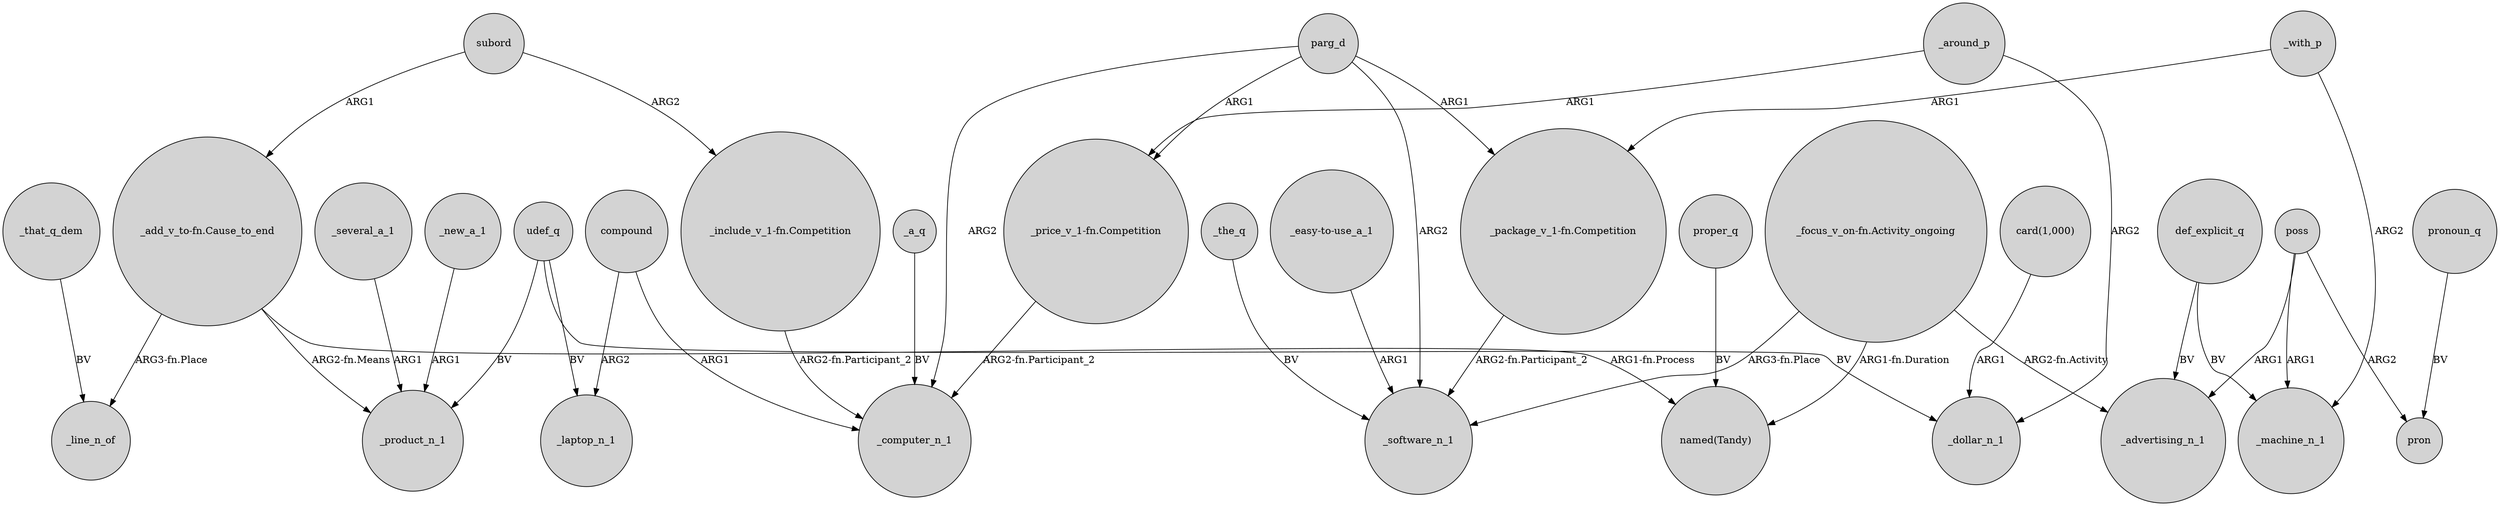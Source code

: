 digraph {
	node [shape=circle style=filled]
	_that_q_dem -> _line_n_of [label=BV]
	compound -> _computer_n_1 [label=ARG1]
	_with_p -> _machine_n_1 [label=ARG2]
	"_include_v_1-fn.Competition" -> _computer_n_1 [label="ARG2-fn.Participant_2"]
	compound -> _laptop_n_1 [label=ARG2]
	_around_p -> _dollar_n_1 [label=ARG2]
	"_focus_v_on-fn.Activity_ongoing" -> _advertising_n_1 [label="ARG2-fn.Activity"]
	def_explicit_q -> _machine_n_1 [label=BV]
	udef_q -> _laptop_n_1 [label=BV]
	parg_d -> _software_n_1 [label=ARG2]
	_a_q -> _computer_n_1 [label=BV]
	_the_q -> _software_n_1 [label=BV]
	_several_a_1 -> _product_n_1 [label=ARG1]
	udef_q -> _product_n_1 [label=BV]
	"_easy-to-use_a_1" -> _software_n_1 [label=ARG1]
	"_add_v_to-fn.Cause_to_end" -> "named(Tandy)" [label="ARG1-fn.Process"]
	parg_d -> "_package_v_1-fn.Competition" [label=ARG1]
	_new_a_1 -> _product_n_1 [label=ARG1]
	"_package_v_1-fn.Competition" -> _software_n_1 [label="ARG2-fn.Participant_2"]
	poss -> _advertising_n_1 [label=ARG1]
	pronoun_q -> pron [label=BV]
	def_explicit_q -> _advertising_n_1 [label=BV]
	poss -> pron [label=ARG2]
	"_add_v_to-fn.Cause_to_end" -> _product_n_1 [label="ARG2-fn.Means"]
	_around_p -> "_price_v_1-fn.Competition" [label=ARG1]
	udef_q -> _dollar_n_1 [label=BV]
	"card(1,000)" -> _dollar_n_1 [label=ARG1]
	subord -> "_include_v_1-fn.Competition" [label=ARG2]
	parg_d -> _computer_n_1 [label=ARG2]
	"_add_v_to-fn.Cause_to_end" -> _line_n_of [label="ARG3-fn.Place"]
	"_price_v_1-fn.Competition" -> _computer_n_1 [label="ARG2-fn.Participant_2"]
	"_focus_v_on-fn.Activity_ongoing" -> "named(Tandy)" [label="ARG1-fn.Duration"]
	poss -> _machine_n_1 [label=ARG1]
	_with_p -> "_package_v_1-fn.Competition" [label=ARG1]
	"_focus_v_on-fn.Activity_ongoing" -> _software_n_1 [label="ARG3-fn.Place"]
	proper_q -> "named(Tandy)" [label=BV]
	parg_d -> "_price_v_1-fn.Competition" [label=ARG1]
	subord -> "_add_v_to-fn.Cause_to_end" [label=ARG1]
}
